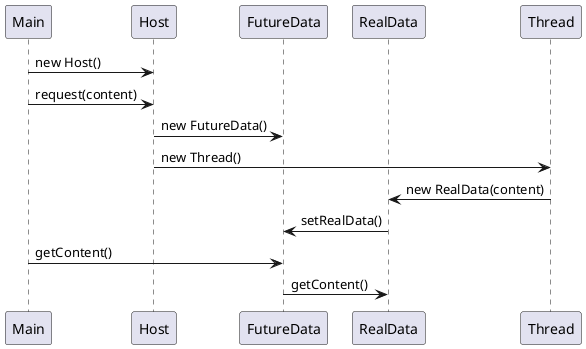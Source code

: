 @startuml
participant "Main" as Main
participant "Host" as Host
participant "FutureData" as FutureData
participant "RealData" as RealData
participant "Thread" as Thread

Main -> Host: new Host()
Main -> Host: request(content)
Host -> FutureData: new FutureData()
Host -> Thread: new Thread()
Thread -> RealData: new RealData(content)
RealData -> FutureData: setRealData()
Main -> FutureData: getContent()
FutureData -> RealData: getContent()

@enduml
